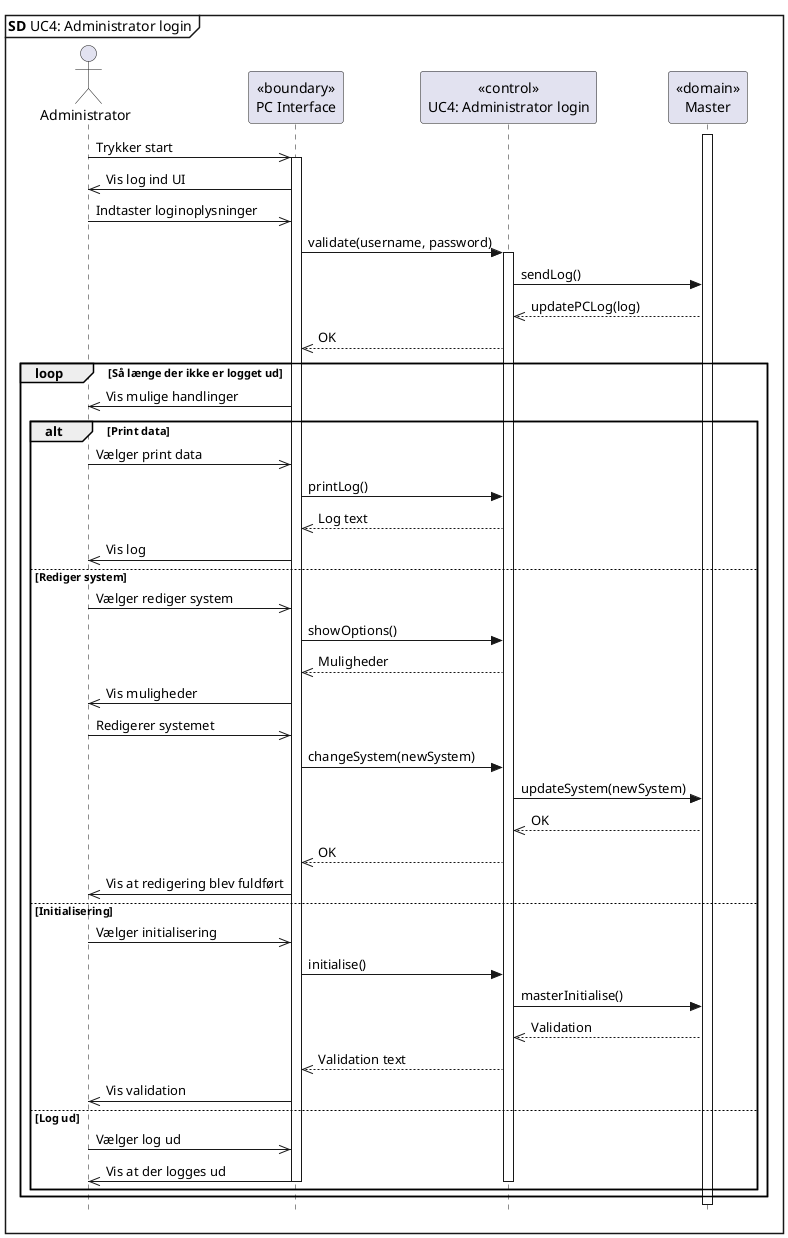 @startuml UC4 SD
skinparam style strictuml

mainframe **SD** UC4: Administrator login

actor       Administrator      as admin
participant "<<boundary>>\nPC Interface" as UI
participant "<<control>>\nUC4: Administrator login" as PC
participant "<<domain>>\nMaster" as master

activate master
admin ->> UI : Trykker start
activate UI
admin <<- UI : Vis log ind UI
admin ->> UI : Indtaster loginoplysninger
UI -> PC : validate(username, password)
activate PC
PC -> master : sendLog()
PC <<-- master : updatePCLog(log)
UI <<-- PC : OK
loop Så længe der ikke er logget ud
admin <<- UI : Vis mulige handlinger
alt Print data
admin ->> UI : Vælger print data
UI -> PC : printLog()
UI <<-- PC : Log text
admin <<- UI : Vis log
else Rediger system
admin ->> UI : Vælger rediger system
UI -> PC : showOptions()
UI <<-- PC : Muligheder
admin <<- UI : Vis muligheder
admin ->> UI : Redigerer systemet
UI -> PC : changeSystem(newSystem)
PC -> master : updateSystem(newSystem)
PC <<-- master : OK
UI <<-- PC : OK
admin <<- UI : Vis at redigering blev fuldført
else Initialisering
admin ->> UI : Vælger initialisering
UI -> PC : initialise()
PC -> master : masterInitialise()
PC <<-- master : Validation
UI <<-- PC : Validation text
admin <<- UI : Vis validation
else Log ud
admin ->> UI : Vælger log ud
admin <<- UI : Vis at der logges ud
deactivate PC
deactivate UI
end
end
@enduml